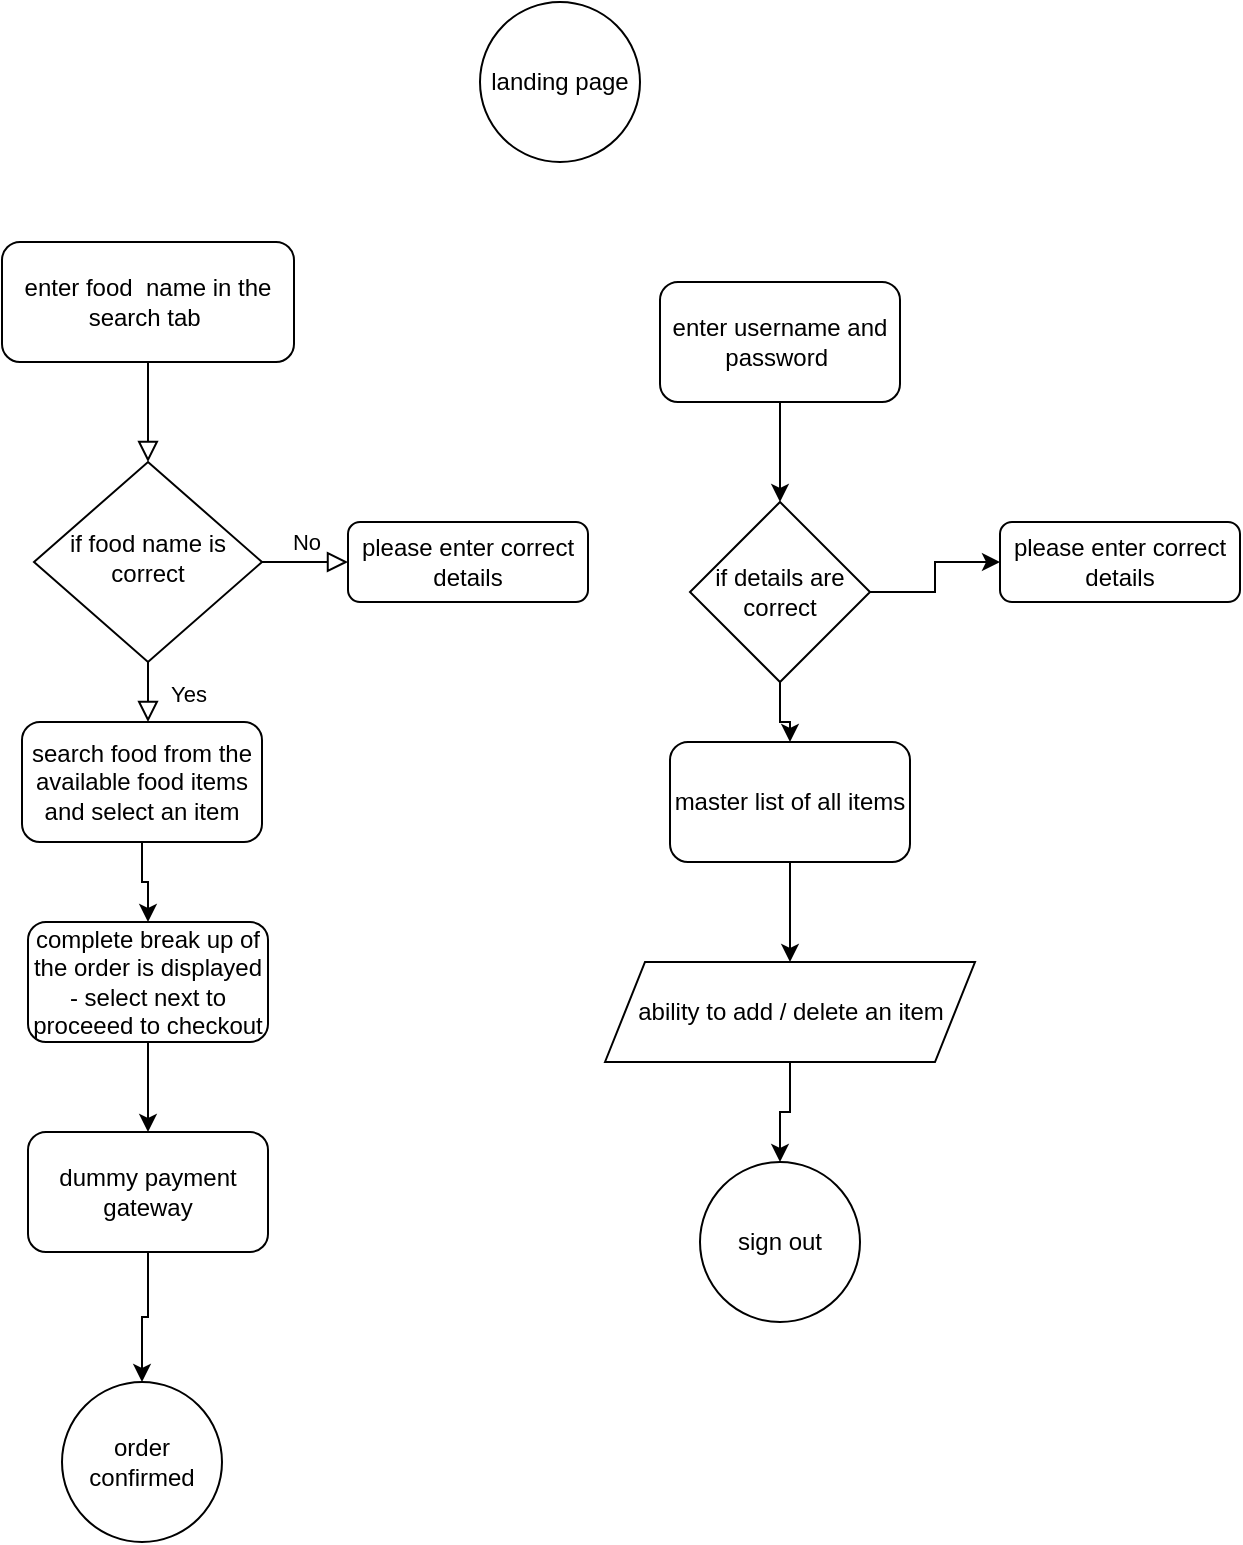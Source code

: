 <mxfile version="20.8.10" type="device"><diagram id="C5RBs43oDa-KdzZeNtuy" name="Page-1"><mxGraphModel dx="780" dy="504" grid="1" gridSize="10" guides="1" tooltips="1" connect="1" arrows="1" fold="1" page="1" pageScale="1" pageWidth="827" pageHeight="1169" math="0" shadow="0"><root><mxCell id="WIyWlLk6GJQsqaUBKTNV-0"/><mxCell id="WIyWlLk6GJQsqaUBKTNV-1" parent="WIyWlLk6GJQsqaUBKTNV-0"/><mxCell id="WIyWlLk6GJQsqaUBKTNV-2" value="" style="rounded=0;html=1;jettySize=auto;orthogonalLoop=1;fontSize=11;endArrow=block;endFill=0;endSize=8;strokeWidth=1;shadow=0;labelBackgroundColor=none;edgeStyle=orthogonalEdgeStyle;" parent="WIyWlLk6GJQsqaUBKTNV-1" source="WIyWlLk6GJQsqaUBKTNV-3" target="WIyWlLk6GJQsqaUBKTNV-6" edge="1"><mxGeometry relative="1" as="geometry"/></mxCell><mxCell id="WIyWlLk6GJQsqaUBKTNV-3" value="enter food&amp;nbsp; name in the search tab&amp;nbsp;" style="rounded=1;whiteSpace=wrap;html=1;fontSize=12;glass=0;strokeWidth=1;shadow=0;" parent="WIyWlLk6GJQsqaUBKTNV-1" vertex="1"><mxGeometry x="121" y="150" width="146" height="60" as="geometry"/></mxCell><mxCell id="WIyWlLk6GJQsqaUBKTNV-4" value="Yes" style="rounded=0;html=1;jettySize=auto;orthogonalLoop=1;fontSize=11;endArrow=block;endFill=0;endSize=8;strokeWidth=1;shadow=0;labelBackgroundColor=none;edgeStyle=orthogonalEdgeStyle;" parent="WIyWlLk6GJQsqaUBKTNV-1" source="WIyWlLk6GJQsqaUBKTNV-6" edge="1"><mxGeometry y="20" relative="1" as="geometry"><mxPoint as="offset"/><mxPoint x="194" y="390" as="targetPoint"/></mxGeometry></mxCell><mxCell id="WIyWlLk6GJQsqaUBKTNV-5" value="No" style="edgeStyle=orthogonalEdgeStyle;rounded=0;html=1;jettySize=auto;orthogonalLoop=1;fontSize=11;endArrow=block;endFill=0;endSize=8;strokeWidth=1;shadow=0;labelBackgroundColor=none;" parent="WIyWlLk6GJQsqaUBKTNV-1" source="WIyWlLk6GJQsqaUBKTNV-6" target="WIyWlLk6GJQsqaUBKTNV-7" edge="1"><mxGeometry y="10" relative="1" as="geometry"><mxPoint as="offset"/></mxGeometry></mxCell><mxCell id="WIyWlLk6GJQsqaUBKTNV-6" value="if food name is correct" style="rhombus;whiteSpace=wrap;html=1;shadow=0;fontFamily=Helvetica;fontSize=12;align=center;strokeWidth=1;spacing=6;spacingTop=-4;" parent="WIyWlLk6GJQsqaUBKTNV-1" vertex="1"><mxGeometry x="137" y="260" width="114" height="100" as="geometry"/></mxCell><mxCell id="WIyWlLk6GJQsqaUBKTNV-7" value="please enter correct details" style="rounded=1;whiteSpace=wrap;html=1;fontSize=12;glass=0;strokeWidth=1;shadow=0;" parent="WIyWlLk6GJQsqaUBKTNV-1" vertex="1"><mxGeometry x="294" y="290" width="120" height="40" as="geometry"/></mxCell><mxCell id="Qf5sz7guLc9-GNYokuXe-0" value="landing page" style="ellipse;whiteSpace=wrap;html=1;aspect=fixed;" vertex="1" parent="WIyWlLk6GJQsqaUBKTNV-1"><mxGeometry x="360" y="30" width="80" height="80" as="geometry"/></mxCell><mxCell id="Qf5sz7guLc9-GNYokuXe-12" value="" style="edgeStyle=orthogonalEdgeStyle;rounded=0;orthogonalLoop=1;jettySize=auto;html=1;" edge="1" parent="WIyWlLk6GJQsqaUBKTNV-1" source="Qf5sz7guLc9-GNYokuXe-1" target="Qf5sz7guLc9-GNYokuXe-2"><mxGeometry relative="1" as="geometry"/></mxCell><mxCell id="Qf5sz7guLc9-GNYokuXe-1" value="search food from the available food items and select an item" style="rounded=1;whiteSpace=wrap;html=1;" vertex="1" parent="WIyWlLk6GJQsqaUBKTNV-1"><mxGeometry x="131" y="390" width="120" height="60" as="geometry"/></mxCell><mxCell id="Qf5sz7guLc9-GNYokuXe-13" value="" style="edgeStyle=orthogonalEdgeStyle;rounded=0;orthogonalLoop=1;jettySize=auto;html=1;" edge="1" parent="WIyWlLk6GJQsqaUBKTNV-1" source="Qf5sz7guLc9-GNYokuXe-2" target="Qf5sz7guLc9-GNYokuXe-3"><mxGeometry relative="1" as="geometry"/></mxCell><mxCell id="Qf5sz7guLc9-GNYokuXe-2" value="complete break up of the order is displayed - select next to proceeed to checkout" style="rounded=1;whiteSpace=wrap;html=1;" vertex="1" parent="WIyWlLk6GJQsqaUBKTNV-1"><mxGeometry x="134" y="490" width="120" height="60" as="geometry"/></mxCell><mxCell id="Qf5sz7guLc9-GNYokuXe-14" value="" style="edgeStyle=orthogonalEdgeStyle;rounded=0;orthogonalLoop=1;jettySize=auto;html=1;" edge="1" parent="WIyWlLk6GJQsqaUBKTNV-1" source="Qf5sz7guLc9-GNYokuXe-3" target="Qf5sz7guLc9-GNYokuXe-4"><mxGeometry relative="1" as="geometry"/></mxCell><mxCell id="Qf5sz7guLc9-GNYokuXe-3" value="dummy payment gateway" style="rounded=1;whiteSpace=wrap;html=1;" vertex="1" parent="WIyWlLk6GJQsqaUBKTNV-1"><mxGeometry x="134" y="595" width="120" height="60" as="geometry"/></mxCell><mxCell id="Qf5sz7guLc9-GNYokuXe-4" value="order confirmed" style="ellipse;whiteSpace=wrap;html=1;aspect=fixed;" vertex="1" parent="WIyWlLk6GJQsqaUBKTNV-1"><mxGeometry x="151" y="720" width="80" height="80" as="geometry"/></mxCell><mxCell id="Qf5sz7guLc9-GNYokuXe-15" value="" style="edgeStyle=orthogonalEdgeStyle;rounded=0;orthogonalLoop=1;jettySize=auto;html=1;" edge="1" parent="WIyWlLk6GJQsqaUBKTNV-1" source="Qf5sz7guLc9-GNYokuXe-5" target="Qf5sz7guLc9-GNYokuXe-6"><mxGeometry relative="1" as="geometry"/></mxCell><mxCell id="Qf5sz7guLc9-GNYokuXe-5" value="enter username and password&amp;nbsp;" style="rounded=1;whiteSpace=wrap;html=1;" vertex="1" parent="WIyWlLk6GJQsqaUBKTNV-1"><mxGeometry x="450" y="170" width="120" height="60" as="geometry"/></mxCell><mxCell id="Qf5sz7guLc9-GNYokuXe-16" value="" style="edgeStyle=orthogonalEdgeStyle;rounded=0;orthogonalLoop=1;jettySize=auto;html=1;" edge="1" parent="WIyWlLk6GJQsqaUBKTNV-1" source="Qf5sz7guLc9-GNYokuXe-6" target="Qf5sz7guLc9-GNYokuXe-9"><mxGeometry relative="1" as="geometry"/></mxCell><mxCell id="Qf5sz7guLc9-GNYokuXe-19" value="" style="edgeStyle=orthogonalEdgeStyle;rounded=0;orthogonalLoop=1;jettySize=auto;html=1;" edge="1" parent="WIyWlLk6GJQsqaUBKTNV-1" source="Qf5sz7guLc9-GNYokuXe-6" target="Qf5sz7guLc9-GNYokuXe-8"><mxGeometry relative="1" as="geometry"/></mxCell><mxCell id="Qf5sz7guLc9-GNYokuXe-6" value="if details are correct" style="rhombus;whiteSpace=wrap;html=1;" vertex="1" parent="WIyWlLk6GJQsqaUBKTNV-1"><mxGeometry x="465" y="280" width="90" height="90" as="geometry"/></mxCell><mxCell id="Qf5sz7guLc9-GNYokuXe-8" value="please enter correct details" style="rounded=1;whiteSpace=wrap;html=1;fontSize=12;glass=0;strokeWidth=1;shadow=0;" vertex="1" parent="WIyWlLk6GJQsqaUBKTNV-1"><mxGeometry x="620" y="290" width="120" height="40" as="geometry"/></mxCell><mxCell id="Qf5sz7guLc9-GNYokuXe-17" value="" style="edgeStyle=orthogonalEdgeStyle;rounded=0;orthogonalLoop=1;jettySize=auto;html=1;" edge="1" parent="WIyWlLk6GJQsqaUBKTNV-1" source="Qf5sz7guLc9-GNYokuXe-9" target="Qf5sz7guLc9-GNYokuXe-10"><mxGeometry relative="1" as="geometry"/></mxCell><mxCell id="Qf5sz7guLc9-GNYokuXe-9" value="master list of all items" style="rounded=1;whiteSpace=wrap;html=1;" vertex="1" parent="WIyWlLk6GJQsqaUBKTNV-1"><mxGeometry x="455" y="400" width="120" height="60" as="geometry"/></mxCell><mxCell id="Qf5sz7guLc9-GNYokuXe-18" value="" style="edgeStyle=orthogonalEdgeStyle;rounded=0;orthogonalLoop=1;jettySize=auto;html=1;" edge="1" parent="WIyWlLk6GJQsqaUBKTNV-1" source="Qf5sz7guLc9-GNYokuXe-10" target="Qf5sz7guLc9-GNYokuXe-11"><mxGeometry relative="1" as="geometry"/></mxCell><mxCell id="Qf5sz7guLc9-GNYokuXe-10" value="ability to add / delete an item" style="shape=parallelogram;perimeter=parallelogramPerimeter;whiteSpace=wrap;html=1;fixedSize=1;" vertex="1" parent="WIyWlLk6GJQsqaUBKTNV-1"><mxGeometry x="422.5" y="510" width="185" height="50" as="geometry"/></mxCell><mxCell id="Qf5sz7guLc9-GNYokuXe-11" value="sign out" style="ellipse;whiteSpace=wrap;html=1;aspect=fixed;" vertex="1" parent="WIyWlLk6GJQsqaUBKTNV-1"><mxGeometry x="470" y="610" width="80" height="80" as="geometry"/></mxCell></root></mxGraphModel></diagram></mxfile>